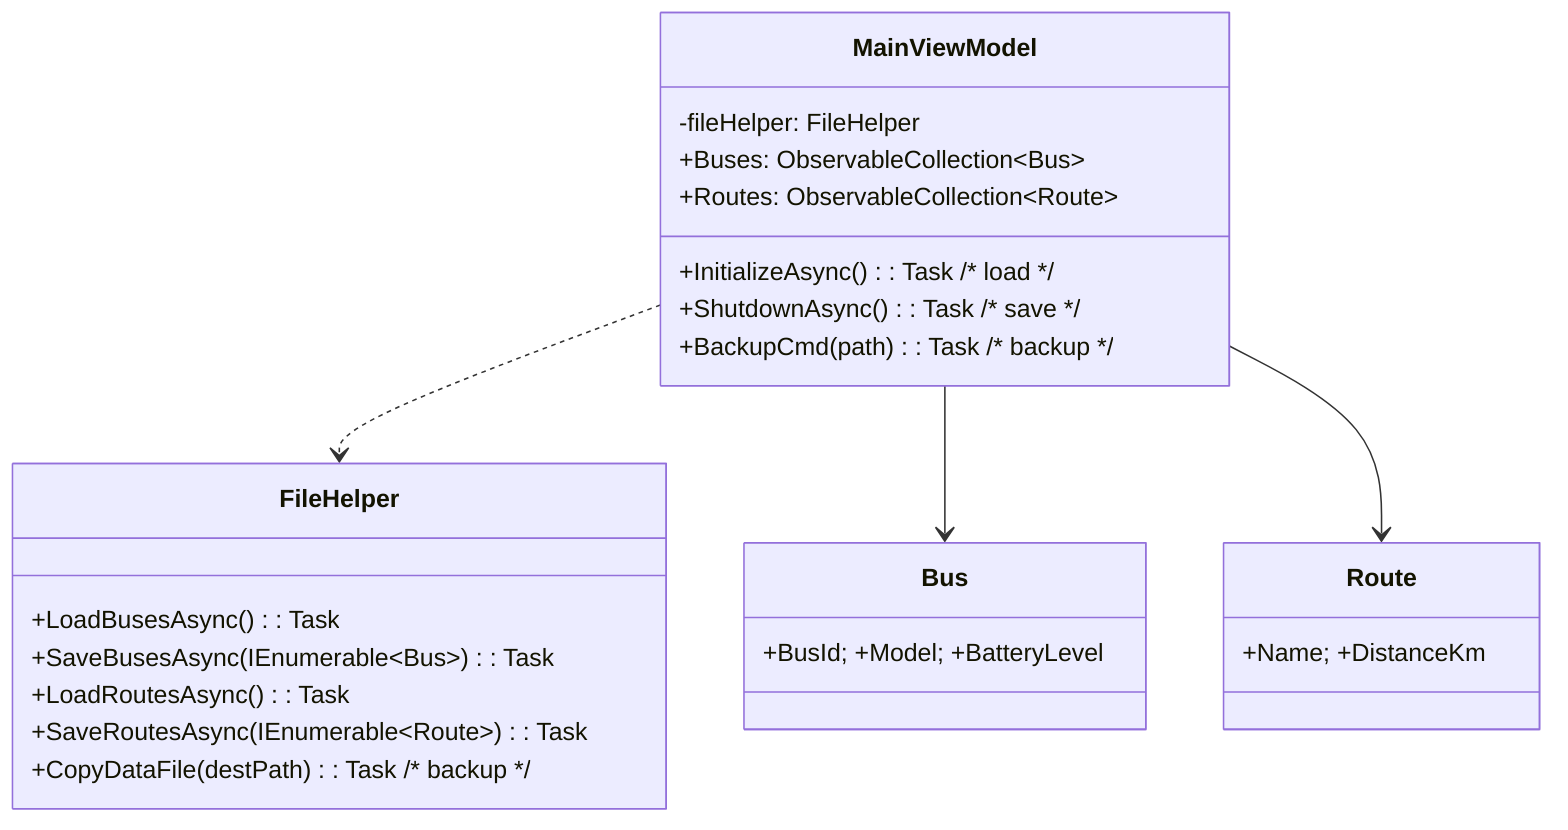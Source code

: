 classDiagram
%% ---------- DOMAIN ----------
class Bus { +BusId; +Model; +BatteryLevel }
class Route { +Name; +DistanceKm }

%% ---------- PERSISTENCE ----------
class FileHelper {
    +LoadBusesAsync(): Task<List~Bus~>
    +SaveBusesAsync(IEnumerable~Bus~): Task
    +LoadRoutesAsync(): Task<List~Route~>
    +SaveRoutesAsync(IEnumerable~Route~): Task
    +CopyDataFile(destPath): Task         /* backup */
}

%% ---------- PRESENTATION ----------
class MainViewModel {
    -fileHelper: FileHelper
    +Buses: ObservableCollection~Bus~
    +Routes: ObservableCollection~Route~
    +InitializeAsync(): Task              /* load */
    +ShutdownAsync(): Task                /* save */
    +BackupCmd(path): Task                /* backup */
}

MainViewModel ..> FileHelper
MainViewModel --> Bus
MainViewModel --> Route